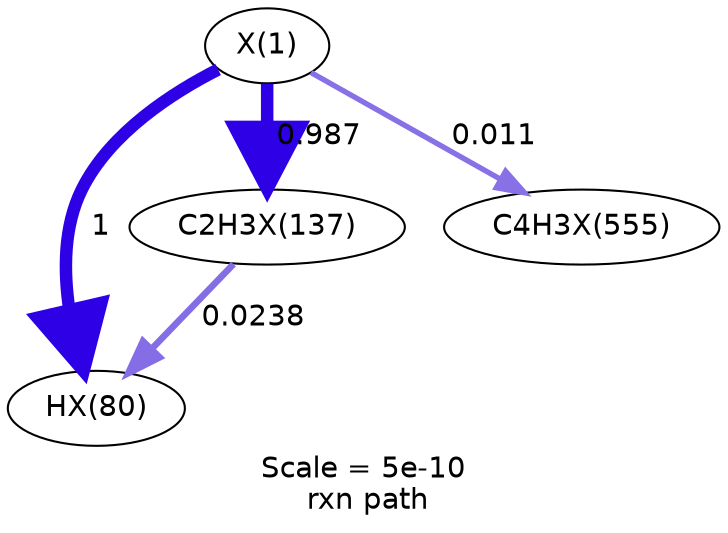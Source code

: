 digraph reaction_paths {
center=1;
s53 -> s55[fontname="Helvetica", style="setlinewidth(6)", arrowsize=3, color="0.7, 1.5, 0.9"
, label=" 1"];
s56 -> s55[fontname="Helvetica", style="setlinewidth(3.18)", arrowsize=1.59, color="0.7, 0.524, 0.9"
, label=" 0.0238"];
s53 -> s56[fontname="Helvetica", style="setlinewidth(5.99)", arrowsize=2.99, color="0.7, 1.49, 0.9"
, label=" 0.987"];
s53 -> s68[fontname="Helvetica", style="setlinewidth(2.59)", arrowsize=1.3, color="0.7, 0.511, 0.9"
, label=" 0.011"];
s53 [ fontname="Helvetica", label="X(1)"];
s55 [ fontname="Helvetica", label="HX(80)"];
s56 [ fontname="Helvetica", label="C2H3X(137)"];
s68 [ fontname="Helvetica", label="C4H3X(555)"];
 label = "Scale = 5e-10\l rxn path";
 fontname = "Helvetica";
}
